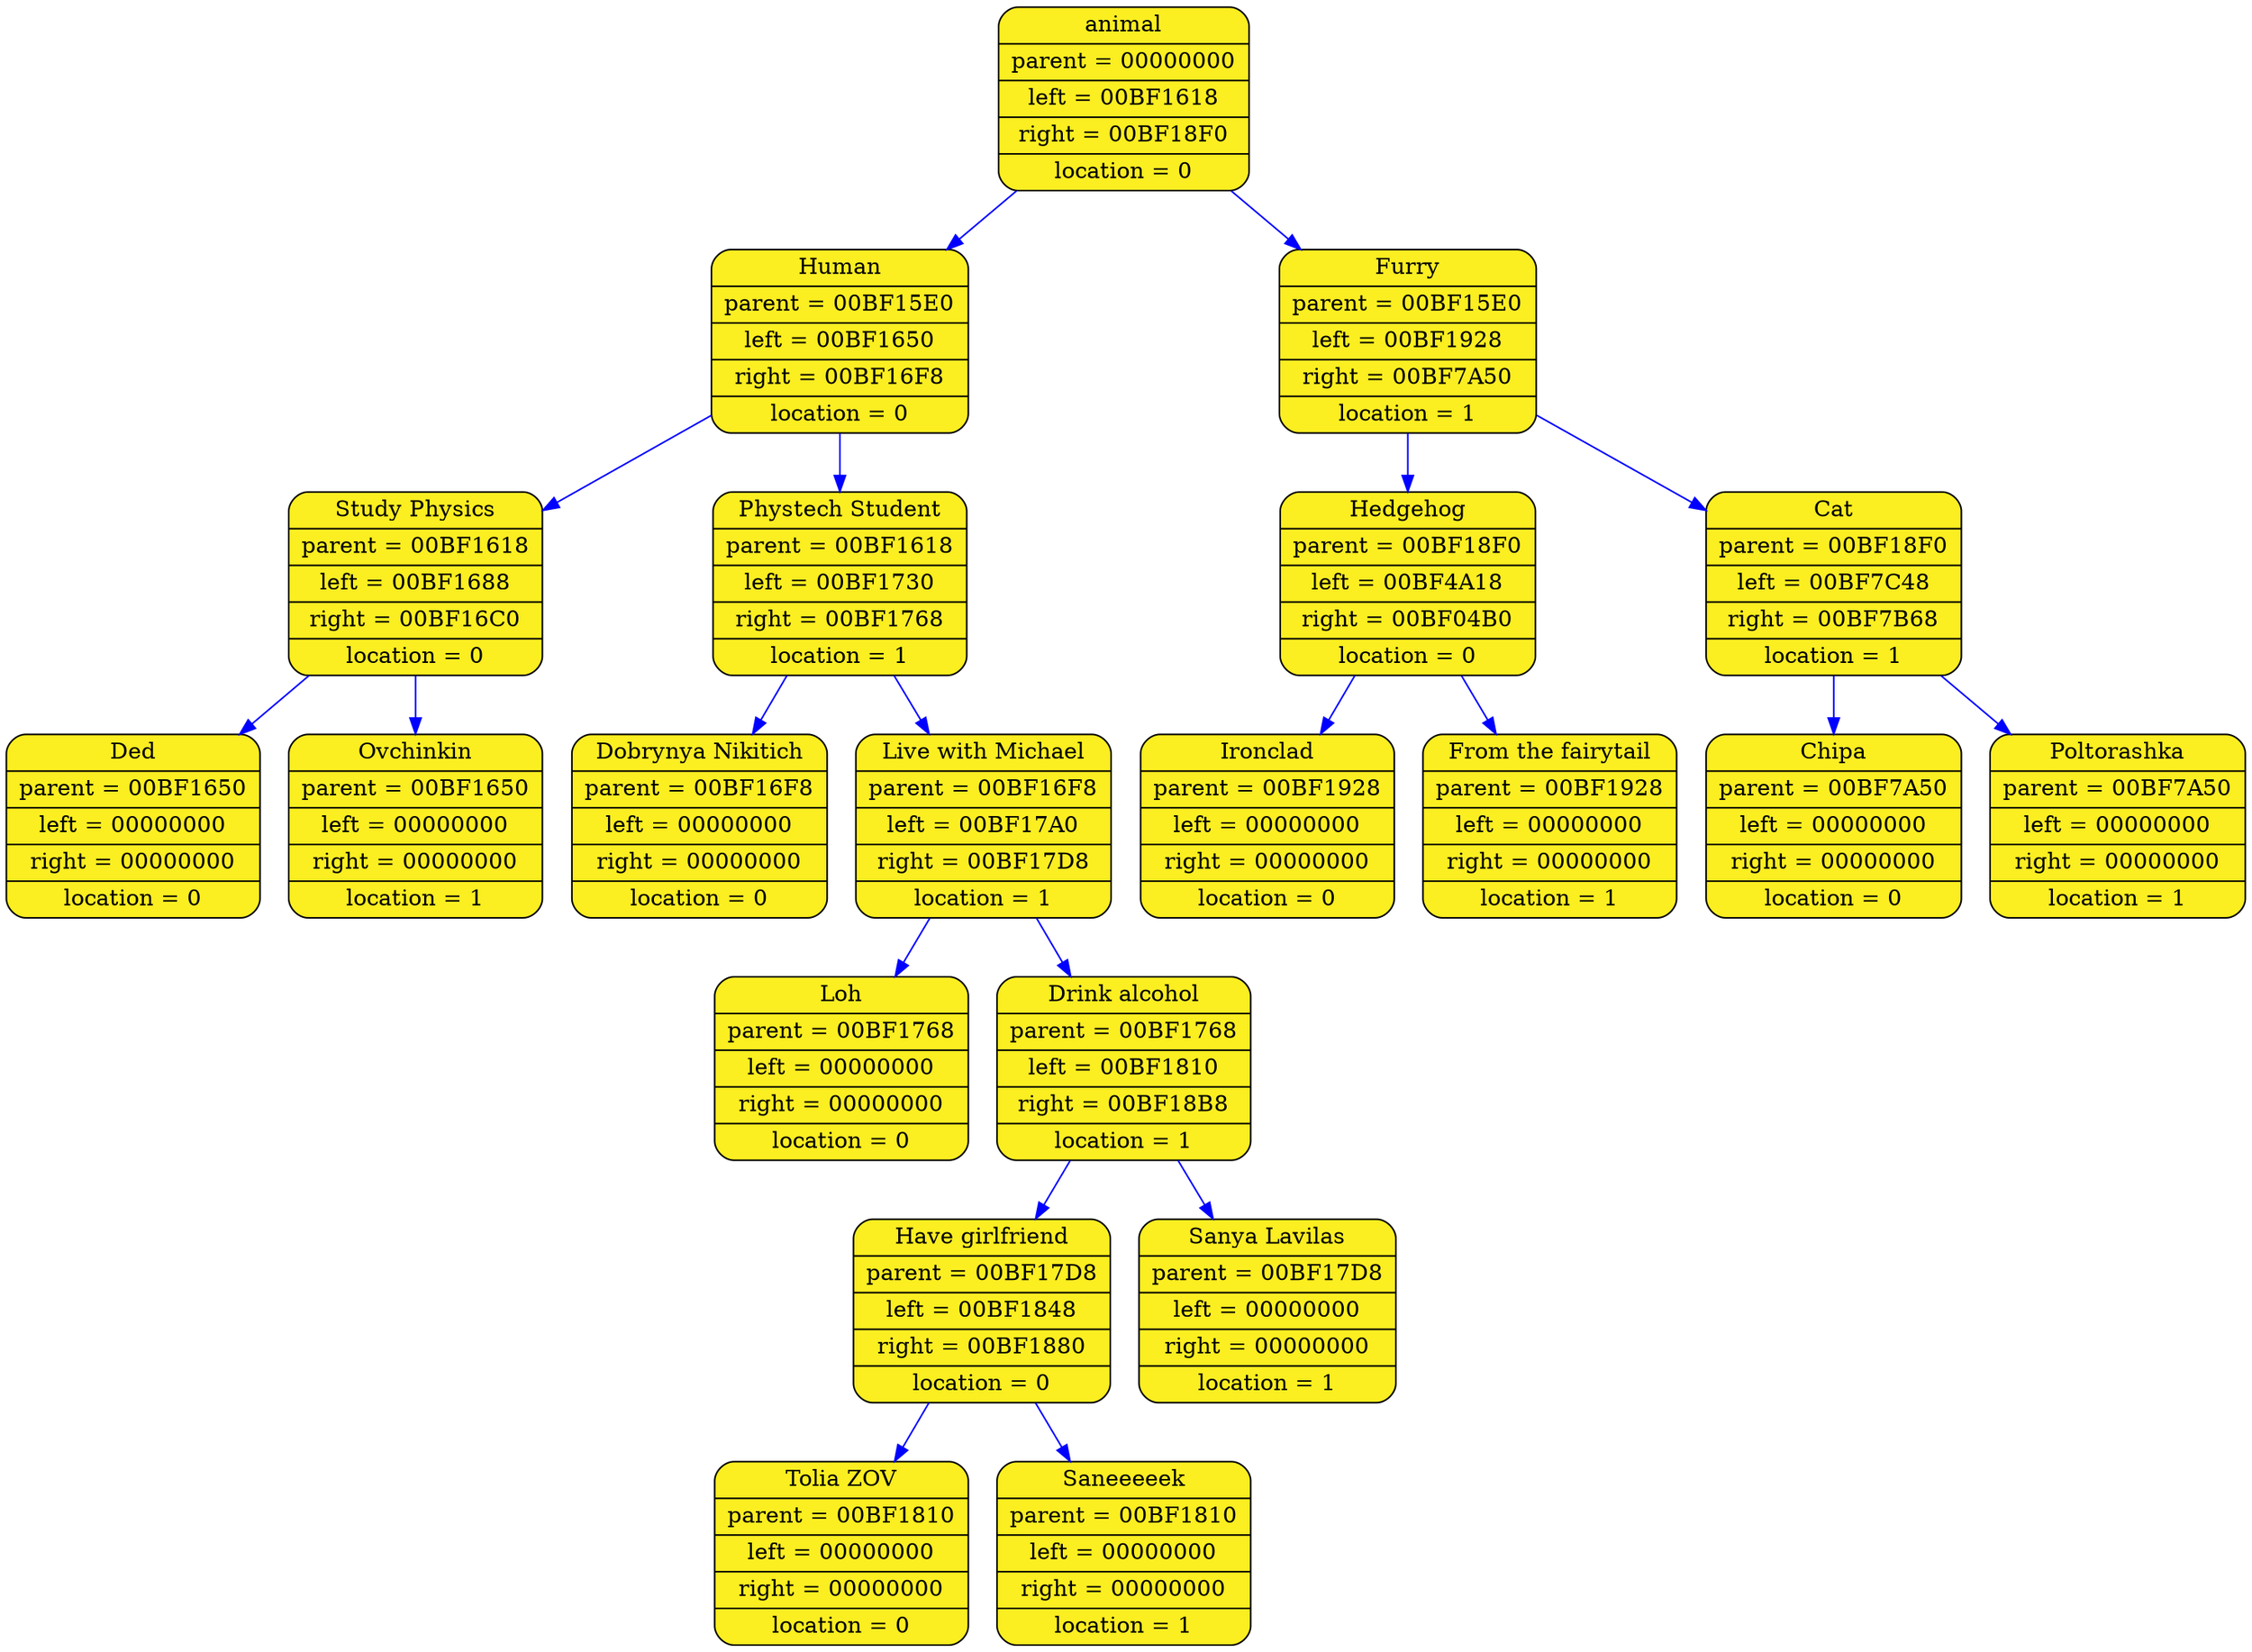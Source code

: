 digraph list
{
rankdir=HR;
	12522980 [shape = Mrecord; style = filled; fillcolor="#FBEE21"; color = "#000000"; fontcolor = "#000000"; label = "{ animal| parent = 00000000| left = 00BF1618| right = 00BF18F0| location = 0}"];
	12523036 [shape = Mrecord; style = filled; fillcolor="#FBEE21"; color = "#000000"; fontcolor = "#000000"; label = "{ Human| parent = 00BF15E0| left = 00BF1650| right = 00BF16F8| location = 0}"];
	12522980 -> 12523036 [color="blue"]
	12523092 [shape = Mrecord; style = filled; fillcolor="#FBEE21"; color = "#000000"; fontcolor = "#000000"; label = "{ Study Physics| parent = 00BF1618| left = 00BF1688| right = 00BF16C0| location = 0}"];
	12523036 -> 12523092 [color="blue"]
	12523148 [shape = Mrecord; style = filled; fillcolor="#FBEE21"; color = "#000000"; fontcolor = "#000000"; label = "{ Ded| parent = 00BF1650| left = 00000000| right = 00000000| location = 0}"];
	12523092 -> 12523148 [color="blue"]
	12523204 [shape = Mrecord; style = filled; fillcolor="#FBEE21"; color = "#000000"; fontcolor = "#000000"; label = "{ Ovchinkin| parent = 00BF1650| left = 00000000| right = 00000000| location = 1}"];
	12523092 -> 12523204 [color="blue"]
	12523260 [shape = Mrecord; style = filled; fillcolor="#FBEE21"; color = "#000000"; fontcolor = "#000000"; label = "{ Phystech Student| parent = 00BF1618| left = 00BF1730| right = 00BF1768| location = 1}"];
	12523036 -> 12523260 [color="blue"]
	12523316 [shape = Mrecord; style = filled; fillcolor="#FBEE21"; color = "#000000"; fontcolor = "#000000"; label = "{ Dobrynya Nikitich| parent = 00BF16F8| left = 00000000| right = 00000000| location = 0}"];
	12523260 -> 12523316 [color="blue"]
	12523372 [shape = Mrecord; style = filled; fillcolor="#FBEE21"; color = "#000000"; fontcolor = "#000000"; label = "{ Live with Michael| parent = 00BF16F8| left = 00BF17A0| right = 00BF17D8| location = 1}"];
	12523260 -> 12523372 [color="blue"]
	12523428 [shape = Mrecord; style = filled; fillcolor="#FBEE21"; color = "#000000"; fontcolor = "#000000"; label = "{ Loh| parent = 00BF1768| left = 00000000| right = 00000000| location = 0}"];
	12523372 -> 12523428 [color="blue"]
	12523484 [shape = Mrecord; style = filled; fillcolor="#FBEE21"; color = "#000000"; fontcolor = "#000000"; label = "{ Drink alcohol| parent = 00BF1768| left = 00BF1810| right = 00BF18B8| location = 1}"];
	12523372 -> 12523484 [color="blue"]
	12523540 [shape = Mrecord; style = filled; fillcolor="#FBEE21"; color = "#000000"; fontcolor = "#000000"; label = "{ Have girlfriend| parent = 00BF17D8| left = 00BF1848| right = 00BF1880| location = 0}"];
	12523484 -> 12523540 [color="blue"]
	12523596 [shape = Mrecord; style = filled; fillcolor="#FBEE21"; color = "#000000"; fontcolor = "#000000"; label = "{ Tolia ZOV| parent = 00BF1810| left = 00000000| right = 00000000| location = 0}"];
	12523540 -> 12523596 [color="blue"]
	12523652 [shape = Mrecord; style = filled; fillcolor="#FBEE21"; color = "#000000"; fontcolor = "#000000"; label = "{ Saneeeeek| parent = 00BF1810| left = 00000000| right = 00000000| location = 1}"];
	12523540 -> 12523652 [color="blue"]
	12523708 [shape = Mrecord; style = filled; fillcolor="#FBEE21"; color = "#000000"; fontcolor = "#000000"; label = "{ Sanya Lavilas| parent = 00BF17D8| left = 00000000| right = 00000000| location = 1}"];
	12523484 -> 12523708 [color="blue"]
	12523764 [shape = Mrecord; style = filled; fillcolor="#FBEE21"; color = "#000000"; fontcolor = "#000000"; label = "{ Furry| parent = 00BF15E0| left = 00BF1928| right = 00BF7A50| location = 1}"];
	12522980 -> 12523764 [color="blue"]
	12523820 [shape = Mrecord; style = filled; fillcolor="#FBEE21"; color = "#000000"; fontcolor = "#000000"; label = "{ Hedgehog| parent = 00BF18F0| left = 00BF4A18| right = 00BF04B0| location = 0}"];
	12523764 -> 12523820 [color="blue"]
	12536348 [shape = Mrecord; style = filled; fillcolor="#FBEE21"; color = "#000000"; fontcolor = "#000000"; label = "{ Ironclad| parent = 00BF1928| left = 00000000| right = 00000000| location = 0}"];
	12523820 -> 12536348 [color="blue"]
	12518580 [shape = Mrecord; style = filled; fillcolor="#FBEE21"; color = "#000000"; fontcolor = "#000000"; label = "{ From the fairytail| parent = 00BF1928| left = 00000000| right = 00000000| location = 1}"];
	12523820 -> 12518580 [color="blue"]
	12548692 [shape = Mrecord; style = filled; fillcolor="#FBEE21"; color = "#000000"; fontcolor = "#000000"; label = "{ Cat| parent = 00BF18F0| left = 00BF7C48| right = 00BF7B68| location = 1}"];
	12523764 -> 12548692 [color="blue"]
	12549196 [shape = Mrecord; style = filled; fillcolor="#FBEE21"; color = "#000000"; fontcolor = "#000000"; label = "{ Chipa| parent = 00BF7A50| left = 00000000| right = 00000000| location = 0}"];
	12548692 -> 12549196 [color="blue"]
	12548972 [shape = Mrecord; style = filled; fillcolor="#FBEE21"; color = "#000000"; fontcolor = "#000000"; label = "{ Poltorashka| parent = 00BF7A50| left = 00000000| right = 00000000| location = 1}"];
	12548692 -> 12548972 [color="blue"]
	}